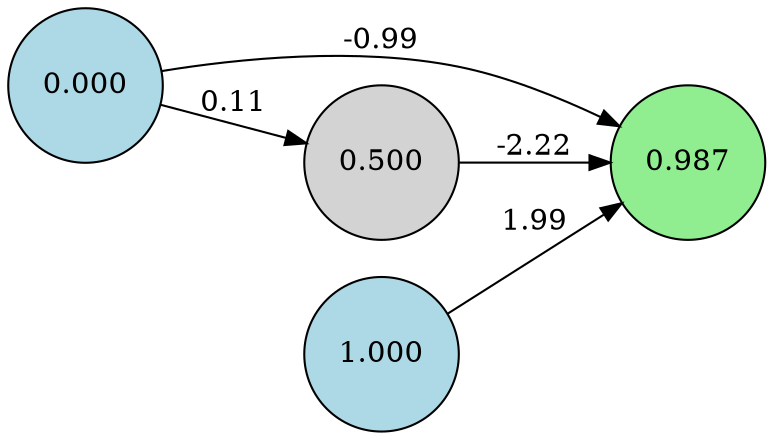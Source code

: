 digraph neat {
  rankdir=LR;
  node [shape=circle];
  node0 [label="0.000", style=filled, fillcolor=lightblue];
  node1 [label="1.000", style=filled, fillcolor=lightblue];
  node73 [label="0.987", style=filled, fillcolor=lightgreen];
  node166 [label="0.500", style=filled, fillcolor=lightgray];
  node1 -> node73 [label="1.99"];
  node0 -> node166 [label="0.11"];
  node166 -> node73 [label="-2.22"];
  node0 -> node73 [label="-0.99"];
}

